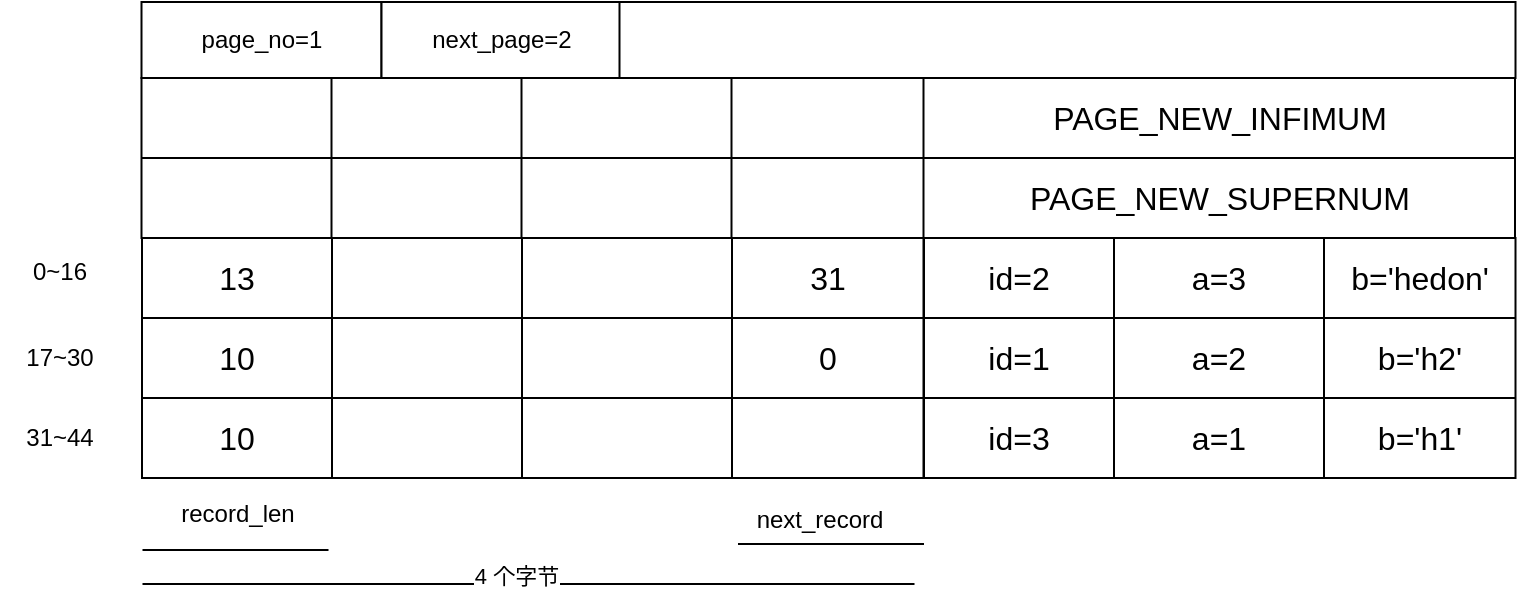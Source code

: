 <mxfile version="26.1.0">
  <diagram name="第 1 页" id="FD6YtBpQLk_s58ASthhO">
    <mxGraphModel dx="1480" dy="684" grid="0" gridSize="10" guides="1" tooltips="1" connect="1" arrows="1" fold="1" page="0" pageScale="1" pageWidth="827" pageHeight="1169" math="0" shadow="0">
      <root>
        <mxCell id="0" />
        <mxCell id="1" parent="0" />
        <mxCell id="6RJJHpAj4XGMG_zFkrAq-14" value="" style="shape=table;startSize=0;container=1;collapsible=0;childLayout=tableLayout;fontSize=16;" vertex="1" parent="1">
          <mxGeometry x="230" y="229" width="295.75" height="120" as="geometry" />
        </mxCell>
        <mxCell id="6RJJHpAj4XGMG_zFkrAq-15" value="" style="shape=tableRow;horizontal=0;startSize=0;swimlaneHead=0;swimlaneBody=0;strokeColor=inherit;top=0;left=0;bottom=0;right=0;collapsible=0;dropTarget=0;fillColor=none;points=[[0,0.5],[1,0.5]];portConstraint=eastwest;fontSize=16;" vertex="1" parent="6RJJHpAj4XGMG_zFkrAq-14">
          <mxGeometry width="295.75" height="40" as="geometry" />
        </mxCell>
        <mxCell id="6RJJHpAj4XGMG_zFkrAq-16" value="id=2" style="shape=partialRectangle;html=1;whiteSpace=wrap;connectable=0;strokeColor=inherit;overflow=hidden;fillColor=none;top=0;left=0;bottom=0;right=0;pointerEvents=1;fontSize=16;" vertex="1" parent="6RJJHpAj4XGMG_zFkrAq-15">
          <mxGeometry width="95" height="40" as="geometry">
            <mxRectangle width="95" height="40" as="alternateBounds" />
          </mxGeometry>
        </mxCell>
        <mxCell id="6RJJHpAj4XGMG_zFkrAq-17" value="a=3" style="shape=partialRectangle;html=1;whiteSpace=wrap;connectable=0;strokeColor=inherit;overflow=hidden;fillColor=none;top=0;left=0;bottom=0;right=0;pointerEvents=1;fontSize=16;" vertex="1" parent="6RJJHpAj4XGMG_zFkrAq-15">
          <mxGeometry x="95" width="105" height="40" as="geometry">
            <mxRectangle width="105" height="40" as="alternateBounds" />
          </mxGeometry>
        </mxCell>
        <mxCell id="6RJJHpAj4XGMG_zFkrAq-18" value="b=&#39;hedon&#39;" style="shape=partialRectangle;html=1;whiteSpace=wrap;connectable=0;strokeColor=inherit;overflow=hidden;fillColor=none;top=0;left=0;bottom=0;right=0;pointerEvents=1;fontSize=16;" vertex="1" parent="6RJJHpAj4XGMG_zFkrAq-15">
          <mxGeometry x="200" width="96" height="40" as="geometry">
            <mxRectangle width="96" height="40" as="alternateBounds" />
          </mxGeometry>
        </mxCell>
        <mxCell id="6RJJHpAj4XGMG_zFkrAq-19" value="" style="shape=tableRow;horizontal=0;startSize=0;swimlaneHead=0;swimlaneBody=0;strokeColor=inherit;top=0;left=0;bottom=0;right=0;collapsible=0;dropTarget=0;fillColor=none;points=[[0,0.5],[1,0.5]];portConstraint=eastwest;fontSize=16;" vertex="1" parent="6RJJHpAj4XGMG_zFkrAq-14">
          <mxGeometry y="40" width="295.75" height="40" as="geometry" />
        </mxCell>
        <mxCell id="6RJJHpAj4XGMG_zFkrAq-20" value="id=1" style="shape=partialRectangle;html=1;whiteSpace=wrap;connectable=0;strokeColor=inherit;overflow=hidden;fillColor=none;top=0;left=0;bottom=0;right=0;pointerEvents=1;fontSize=16;" vertex="1" parent="6RJJHpAj4XGMG_zFkrAq-19">
          <mxGeometry width="95" height="40" as="geometry">
            <mxRectangle width="95" height="40" as="alternateBounds" />
          </mxGeometry>
        </mxCell>
        <mxCell id="6RJJHpAj4XGMG_zFkrAq-21" value="a=2" style="shape=partialRectangle;html=1;whiteSpace=wrap;connectable=0;strokeColor=inherit;overflow=hidden;fillColor=none;top=0;left=0;bottom=0;right=0;pointerEvents=1;fontSize=16;" vertex="1" parent="6RJJHpAj4XGMG_zFkrAq-19">
          <mxGeometry x="95" width="105" height="40" as="geometry">
            <mxRectangle width="105" height="40" as="alternateBounds" />
          </mxGeometry>
        </mxCell>
        <mxCell id="6RJJHpAj4XGMG_zFkrAq-22" value="b=&#39;h2&#39;" style="shape=partialRectangle;html=1;whiteSpace=wrap;connectable=0;strokeColor=inherit;overflow=hidden;fillColor=none;top=0;left=0;bottom=0;right=0;pointerEvents=1;fontSize=16;" vertex="1" parent="6RJJHpAj4XGMG_zFkrAq-19">
          <mxGeometry x="200" width="96" height="40" as="geometry">
            <mxRectangle width="96" height="40" as="alternateBounds" />
          </mxGeometry>
        </mxCell>
        <mxCell id="6RJJHpAj4XGMG_zFkrAq-23" value="" style="shape=tableRow;horizontal=0;startSize=0;swimlaneHead=0;swimlaneBody=0;strokeColor=inherit;top=0;left=0;bottom=0;right=0;collapsible=0;dropTarget=0;fillColor=none;points=[[0,0.5],[1,0.5]];portConstraint=eastwest;fontSize=16;" vertex="1" parent="6RJJHpAj4XGMG_zFkrAq-14">
          <mxGeometry y="80" width="295.75" height="40" as="geometry" />
        </mxCell>
        <mxCell id="6RJJHpAj4XGMG_zFkrAq-24" value="id=3" style="shape=partialRectangle;html=1;whiteSpace=wrap;connectable=0;strokeColor=inherit;overflow=hidden;fillColor=none;top=0;left=0;bottom=0;right=0;pointerEvents=1;fontSize=16;" vertex="1" parent="6RJJHpAj4XGMG_zFkrAq-23">
          <mxGeometry width="95" height="40" as="geometry">
            <mxRectangle width="95" height="40" as="alternateBounds" />
          </mxGeometry>
        </mxCell>
        <mxCell id="6RJJHpAj4XGMG_zFkrAq-25" value="a=1" style="shape=partialRectangle;html=1;whiteSpace=wrap;connectable=0;strokeColor=inherit;overflow=hidden;fillColor=none;top=0;left=0;bottom=0;right=0;pointerEvents=1;fontSize=16;" vertex="1" parent="6RJJHpAj4XGMG_zFkrAq-23">
          <mxGeometry x="95" width="105" height="40" as="geometry">
            <mxRectangle width="105" height="40" as="alternateBounds" />
          </mxGeometry>
        </mxCell>
        <mxCell id="6RJJHpAj4XGMG_zFkrAq-26" value="b=&#39;h1&#39;" style="shape=partialRectangle;html=1;whiteSpace=wrap;connectable=0;strokeColor=inherit;overflow=hidden;fillColor=none;top=0;left=0;bottom=0;right=0;pointerEvents=1;fontSize=16;" vertex="1" parent="6RJJHpAj4XGMG_zFkrAq-23">
          <mxGeometry x="200" width="96" height="40" as="geometry">
            <mxRectangle width="96" height="40" as="alternateBounds" />
          </mxGeometry>
        </mxCell>
        <mxCell id="6RJJHpAj4XGMG_zFkrAq-72" value="" style="shape=table;startSize=0;container=1;collapsible=0;childLayout=tableLayout;fontSize=16;" vertex="1" parent="1">
          <mxGeometry x="-161" y="229" width="390.75" height="120" as="geometry" />
        </mxCell>
        <mxCell id="6RJJHpAj4XGMG_zFkrAq-73" value="" style="shape=tableRow;horizontal=0;startSize=0;swimlaneHead=0;swimlaneBody=0;strokeColor=inherit;top=0;left=0;bottom=0;right=0;collapsible=0;dropTarget=0;fillColor=none;points=[[0,0.5],[1,0.5]];portConstraint=eastwest;fontSize=16;" vertex="1" parent="6RJJHpAj4XGMG_zFkrAq-72">
          <mxGeometry width="390.75" height="40" as="geometry" />
        </mxCell>
        <mxCell id="6RJJHpAj4XGMG_zFkrAq-95" value="13" style="shape=partialRectangle;html=1;whiteSpace=wrap;connectable=0;strokeColor=inherit;overflow=hidden;fillColor=none;top=0;left=0;bottom=0;right=0;pointerEvents=1;fontSize=16;" vertex="1" parent="6RJJHpAj4XGMG_zFkrAq-73">
          <mxGeometry width="95" height="40" as="geometry">
            <mxRectangle width="95" height="40" as="alternateBounds" />
          </mxGeometry>
        </mxCell>
        <mxCell id="6RJJHpAj4XGMG_zFkrAq-74" value="" style="shape=partialRectangle;html=1;whiteSpace=wrap;connectable=0;strokeColor=inherit;overflow=hidden;fillColor=none;top=0;left=0;bottom=0;right=0;pointerEvents=1;fontSize=16;" vertex="1" parent="6RJJHpAj4XGMG_zFkrAq-73">
          <mxGeometry x="95" width="95" height="40" as="geometry">
            <mxRectangle width="95" height="40" as="alternateBounds" />
          </mxGeometry>
        </mxCell>
        <mxCell id="6RJJHpAj4XGMG_zFkrAq-75" value="" style="shape=partialRectangle;html=1;whiteSpace=wrap;connectable=0;strokeColor=inherit;overflow=hidden;fillColor=none;top=0;left=0;bottom=0;right=0;pointerEvents=1;fontSize=16;" vertex="1" parent="6RJJHpAj4XGMG_zFkrAq-73">
          <mxGeometry x="190" width="105" height="40" as="geometry">
            <mxRectangle width="105" height="40" as="alternateBounds" />
          </mxGeometry>
        </mxCell>
        <mxCell id="6RJJHpAj4XGMG_zFkrAq-76" value="31" style="shape=partialRectangle;html=1;whiteSpace=wrap;connectable=0;strokeColor=inherit;overflow=hidden;fillColor=none;top=0;left=0;bottom=0;right=0;pointerEvents=1;fontSize=16;" vertex="1" parent="6RJJHpAj4XGMG_zFkrAq-73">
          <mxGeometry x="295" width="96" height="40" as="geometry">
            <mxRectangle width="96" height="40" as="alternateBounds" />
          </mxGeometry>
        </mxCell>
        <mxCell id="6RJJHpAj4XGMG_zFkrAq-77" value="" style="shape=tableRow;horizontal=0;startSize=0;swimlaneHead=0;swimlaneBody=0;strokeColor=inherit;top=0;left=0;bottom=0;right=0;collapsible=0;dropTarget=0;fillColor=none;points=[[0,0.5],[1,0.5]];portConstraint=eastwest;fontSize=16;" vertex="1" parent="6RJJHpAj4XGMG_zFkrAq-72">
          <mxGeometry y="40" width="390.75" height="40" as="geometry" />
        </mxCell>
        <mxCell id="6RJJHpAj4XGMG_zFkrAq-96" value="10" style="shape=partialRectangle;html=1;whiteSpace=wrap;connectable=0;strokeColor=inherit;overflow=hidden;fillColor=none;top=0;left=0;bottom=0;right=0;pointerEvents=1;fontSize=16;" vertex="1" parent="6RJJHpAj4XGMG_zFkrAq-77">
          <mxGeometry width="95" height="40" as="geometry">
            <mxRectangle width="95" height="40" as="alternateBounds" />
          </mxGeometry>
        </mxCell>
        <mxCell id="6RJJHpAj4XGMG_zFkrAq-78" value="" style="shape=partialRectangle;html=1;whiteSpace=wrap;connectable=0;strokeColor=inherit;overflow=hidden;fillColor=none;top=0;left=0;bottom=0;right=0;pointerEvents=1;fontSize=16;" vertex="1" parent="6RJJHpAj4XGMG_zFkrAq-77">
          <mxGeometry x="95" width="95" height="40" as="geometry">
            <mxRectangle width="95" height="40" as="alternateBounds" />
          </mxGeometry>
        </mxCell>
        <mxCell id="6RJJHpAj4XGMG_zFkrAq-79" value="" style="shape=partialRectangle;html=1;whiteSpace=wrap;connectable=0;strokeColor=inherit;overflow=hidden;fillColor=none;top=0;left=0;bottom=0;right=0;pointerEvents=1;fontSize=16;" vertex="1" parent="6RJJHpAj4XGMG_zFkrAq-77">
          <mxGeometry x="190" width="105" height="40" as="geometry">
            <mxRectangle width="105" height="40" as="alternateBounds" />
          </mxGeometry>
        </mxCell>
        <mxCell id="6RJJHpAj4XGMG_zFkrAq-80" value="0" style="shape=partialRectangle;html=1;whiteSpace=wrap;connectable=0;strokeColor=inherit;overflow=hidden;fillColor=none;top=0;left=0;bottom=0;right=0;pointerEvents=1;fontSize=16;" vertex="1" parent="6RJJHpAj4XGMG_zFkrAq-77">
          <mxGeometry x="295" width="96" height="40" as="geometry">
            <mxRectangle width="96" height="40" as="alternateBounds" />
          </mxGeometry>
        </mxCell>
        <mxCell id="6RJJHpAj4XGMG_zFkrAq-81" value="" style="shape=tableRow;horizontal=0;startSize=0;swimlaneHead=0;swimlaneBody=0;strokeColor=inherit;top=0;left=0;bottom=0;right=0;collapsible=0;dropTarget=0;fillColor=none;points=[[0,0.5],[1,0.5]];portConstraint=eastwest;fontSize=16;" vertex="1" parent="6RJJHpAj4XGMG_zFkrAq-72">
          <mxGeometry y="80" width="390.75" height="40" as="geometry" />
        </mxCell>
        <mxCell id="6RJJHpAj4XGMG_zFkrAq-97" value="10" style="shape=partialRectangle;html=1;whiteSpace=wrap;connectable=0;strokeColor=inherit;overflow=hidden;fillColor=none;top=0;left=0;bottom=0;right=0;pointerEvents=1;fontSize=16;" vertex="1" parent="6RJJHpAj4XGMG_zFkrAq-81">
          <mxGeometry width="95" height="40" as="geometry">
            <mxRectangle width="95" height="40" as="alternateBounds" />
          </mxGeometry>
        </mxCell>
        <mxCell id="6RJJHpAj4XGMG_zFkrAq-82" value="" style="shape=partialRectangle;html=1;whiteSpace=wrap;connectable=0;strokeColor=inherit;overflow=hidden;fillColor=none;top=0;left=0;bottom=0;right=0;pointerEvents=1;fontSize=16;" vertex="1" parent="6RJJHpAj4XGMG_zFkrAq-81">
          <mxGeometry x="95" width="95" height="40" as="geometry">
            <mxRectangle width="95" height="40" as="alternateBounds" />
          </mxGeometry>
        </mxCell>
        <mxCell id="6RJJHpAj4XGMG_zFkrAq-83" value="" style="shape=partialRectangle;html=1;whiteSpace=wrap;connectable=0;strokeColor=inherit;overflow=hidden;fillColor=none;top=0;left=0;bottom=0;right=0;pointerEvents=1;fontSize=16;" vertex="1" parent="6RJJHpAj4XGMG_zFkrAq-81">
          <mxGeometry x="190" width="105" height="40" as="geometry">
            <mxRectangle width="105" height="40" as="alternateBounds" />
          </mxGeometry>
        </mxCell>
        <mxCell id="6RJJHpAj4XGMG_zFkrAq-84" value="" style="shape=partialRectangle;html=1;whiteSpace=wrap;connectable=0;strokeColor=inherit;overflow=hidden;fillColor=none;top=0;left=0;bottom=0;right=0;pointerEvents=1;fontSize=16;" vertex="1" parent="6RJJHpAj4XGMG_zFkrAq-81">
          <mxGeometry x="295" width="96" height="40" as="geometry">
            <mxRectangle width="96" height="40" as="alternateBounds" />
          </mxGeometry>
        </mxCell>
        <mxCell id="6RJJHpAj4XGMG_zFkrAq-98" value="record_len" style="text;html=1;align=center;verticalAlign=middle;whiteSpace=wrap;rounded=0;" vertex="1" parent="1">
          <mxGeometry x="-142.75" y="352" width="60" height="30" as="geometry" />
        </mxCell>
        <mxCell id="6RJJHpAj4XGMG_zFkrAq-100" value="" style="endArrow=none;html=1;rounded=0;" edge="1" parent="1">
          <mxGeometry width="50" height="50" relative="1" as="geometry">
            <mxPoint x="-160.75" y="402" as="sourcePoint" />
            <mxPoint x="225.25" y="402" as="targetPoint" />
          </mxGeometry>
        </mxCell>
        <mxCell id="6RJJHpAj4XGMG_zFkrAq-103" value="4 个字节" style="edgeLabel;html=1;align=center;verticalAlign=middle;resizable=0;points=[];" vertex="1" connectable="0" parent="6RJJHpAj4XGMG_zFkrAq-100">
          <mxGeometry x="-0.036" y="4" relative="1" as="geometry">
            <mxPoint as="offset" />
          </mxGeometry>
        </mxCell>
        <mxCell id="6RJJHpAj4XGMG_zFkrAq-104" value="" style="endArrow=none;html=1;rounded=0;" edge="1" parent="1">
          <mxGeometry width="50" height="50" relative="1" as="geometry">
            <mxPoint x="-160.75" y="385" as="sourcePoint" />
            <mxPoint x="-67.75" y="385" as="targetPoint" />
          </mxGeometry>
        </mxCell>
        <mxCell id="6RJJHpAj4XGMG_zFkrAq-105" value="0~16" style="text;html=1;align=center;verticalAlign=middle;whiteSpace=wrap;rounded=0;" vertex="1" parent="1">
          <mxGeometry x="-232" y="231" width="60" height="30" as="geometry" />
        </mxCell>
        <mxCell id="6RJJHpAj4XGMG_zFkrAq-106" value="17~30" style="text;html=1;align=center;verticalAlign=middle;whiteSpace=wrap;rounded=0;" vertex="1" parent="1">
          <mxGeometry x="-232" y="274" width="60" height="30" as="geometry" />
        </mxCell>
        <mxCell id="6RJJHpAj4XGMG_zFkrAq-107" value="31~44" style="text;html=1;align=center;verticalAlign=middle;whiteSpace=wrap;rounded=0;" vertex="1" parent="1">
          <mxGeometry x="-232" y="314" width="60" height="30" as="geometry" />
        </mxCell>
        <mxCell id="6RJJHpAj4XGMG_zFkrAq-108" value="next_record" style="text;html=1;align=center;verticalAlign=middle;whiteSpace=wrap;rounded=0;" vertex="1" parent="1">
          <mxGeometry x="148.25" y="355" width="60" height="30" as="geometry" />
        </mxCell>
        <mxCell id="6RJJHpAj4XGMG_zFkrAq-109" value="" style="endArrow=none;html=1;rounded=0;" edge="1" parent="1">
          <mxGeometry width="50" height="50" relative="1" as="geometry">
            <mxPoint x="137" y="382" as="sourcePoint" />
            <mxPoint x="230" y="382" as="targetPoint" />
          </mxGeometry>
        </mxCell>
        <mxCell id="6RJJHpAj4XGMG_zFkrAq-110" value="page_no=1" style="rounded=0;whiteSpace=wrap;html=1;" vertex="1" parent="1">
          <mxGeometry x="-161.25" y="111" width="120" height="38" as="geometry" />
        </mxCell>
        <mxCell id="6RJJHpAj4XGMG_zFkrAq-111" value="next_page=2" style="rounded=0;whiteSpace=wrap;html=1;" vertex="1" parent="1">
          <mxGeometry x="-41.25" y="111" width="120" height="38" as="geometry" />
        </mxCell>
        <mxCell id="6RJJHpAj4XGMG_zFkrAq-112" value="" style="rounded=0;whiteSpace=wrap;html=1;" vertex="1" parent="1">
          <mxGeometry x="77.75" y="111" width="448" height="38" as="geometry" />
        </mxCell>
        <mxCell id="6RJJHpAj4XGMG_zFkrAq-143" value="" style="shape=table;startSize=0;container=1;collapsible=0;childLayout=tableLayout;fontSize=16;" vertex="1" parent="1">
          <mxGeometry x="-161.25" y="149" width="686.75" height="80" as="geometry" />
        </mxCell>
        <mxCell id="6RJJHpAj4XGMG_zFkrAq-144" value="" style="shape=tableRow;horizontal=0;startSize=0;swimlaneHead=0;swimlaneBody=0;strokeColor=inherit;top=0;left=0;bottom=0;right=0;collapsible=0;dropTarget=0;fillColor=none;points=[[0,0.5],[1,0.5]];portConstraint=eastwest;fontSize=16;" vertex="1" parent="6RJJHpAj4XGMG_zFkrAq-143">
          <mxGeometry width="686.75" height="40" as="geometry" />
        </mxCell>
        <mxCell id="6RJJHpAj4XGMG_zFkrAq-145" value="" style="shape=partialRectangle;html=1;whiteSpace=wrap;connectable=0;strokeColor=inherit;overflow=hidden;fillColor=none;top=0;left=0;bottom=0;right=0;pointerEvents=1;fontSize=16;" vertex="1" parent="6RJJHpAj4XGMG_zFkrAq-144">
          <mxGeometry width="95" height="40" as="geometry">
            <mxRectangle width="95" height="40" as="alternateBounds" />
          </mxGeometry>
        </mxCell>
        <mxCell id="6RJJHpAj4XGMG_zFkrAq-146" value="" style="shape=partialRectangle;html=1;whiteSpace=wrap;connectable=0;strokeColor=inherit;overflow=hidden;fillColor=none;top=0;left=0;bottom=0;right=0;pointerEvents=1;fontSize=16;" vertex="1" parent="6RJJHpAj4XGMG_zFkrAq-144">
          <mxGeometry x="95" width="95" height="40" as="geometry">
            <mxRectangle width="95" height="40" as="alternateBounds" />
          </mxGeometry>
        </mxCell>
        <mxCell id="6RJJHpAj4XGMG_zFkrAq-147" value="" style="shape=partialRectangle;html=1;whiteSpace=wrap;connectable=0;strokeColor=inherit;overflow=hidden;fillColor=none;top=0;left=0;bottom=0;right=0;pointerEvents=1;fontSize=16;" vertex="1" parent="6RJJHpAj4XGMG_zFkrAq-144">
          <mxGeometry x="190" width="105" height="40" as="geometry">
            <mxRectangle width="105" height="40" as="alternateBounds" />
          </mxGeometry>
        </mxCell>
        <mxCell id="6RJJHpAj4XGMG_zFkrAq-148" value="" style="shape=partialRectangle;html=1;whiteSpace=wrap;connectable=0;strokeColor=inherit;overflow=hidden;fillColor=none;top=0;left=0;bottom=0;right=0;pointerEvents=1;fontSize=16;" vertex="1" parent="6RJJHpAj4XGMG_zFkrAq-144">
          <mxGeometry x="295" width="96" height="40" as="geometry">
            <mxRectangle width="96" height="40" as="alternateBounds" />
          </mxGeometry>
        </mxCell>
        <mxCell id="6RJJHpAj4XGMG_zFkrAq-159" value="PAGE_NEW_INFIMUM" style="shape=partialRectangle;html=1;whiteSpace=wrap;connectable=0;strokeColor=inherit;overflow=hidden;fillColor=none;top=0;left=0;bottom=0;right=0;pointerEvents=1;fontSize=16;rowspan=1;colspan=3;" vertex="1" parent="6RJJHpAj4XGMG_zFkrAq-144">
          <mxGeometry x="391" width="296" height="40" as="geometry">
            <mxRectangle width="95" height="40" as="alternateBounds" />
          </mxGeometry>
        </mxCell>
        <mxCell id="6RJJHpAj4XGMG_zFkrAq-161" style="shape=partialRectangle;html=1;whiteSpace=wrap;connectable=0;strokeColor=inherit;overflow=hidden;fillColor=none;top=0;left=0;bottom=0;right=0;pointerEvents=1;fontSize=16;" vertex="1" visible="0" parent="6RJJHpAj4XGMG_zFkrAq-144">
          <mxGeometry x="486" width="106" height="40" as="geometry">
            <mxRectangle width="106" height="40" as="alternateBounds" />
          </mxGeometry>
        </mxCell>
        <mxCell id="6RJJHpAj4XGMG_zFkrAq-163" style="shape=partialRectangle;html=1;whiteSpace=wrap;connectable=0;strokeColor=inherit;overflow=hidden;fillColor=none;top=0;left=0;bottom=0;right=0;pointerEvents=1;fontSize=16;" vertex="1" visible="0" parent="6RJJHpAj4XGMG_zFkrAq-144">
          <mxGeometry x="592" width="95" height="40" as="geometry">
            <mxRectangle width="95" height="40" as="alternateBounds" />
          </mxGeometry>
        </mxCell>
        <mxCell id="6RJJHpAj4XGMG_zFkrAq-149" value="" style="shape=tableRow;horizontal=0;startSize=0;swimlaneHead=0;swimlaneBody=0;strokeColor=inherit;top=0;left=0;bottom=0;right=0;collapsible=0;dropTarget=0;fillColor=none;points=[[0,0.5],[1,0.5]];portConstraint=eastwest;fontSize=16;" vertex="1" parent="6RJJHpAj4XGMG_zFkrAq-143">
          <mxGeometry y="40" width="686.75" height="40" as="geometry" />
        </mxCell>
        <mxCell id="6RJJHpAj4XGMG_zFkrAq-150" value="" style="shape=partialRectangle;html=1;whiteSpace=wrap;connectable=0;strokeColor=inherit;overflow=hidden;fillColor=none;top=0;left=0;bottom=0;right=0;pointerEvents=1;fontSize=16;" vertex="1" parent="6RJJHpAj4XGMG_zFkrAq-149">
          <mxGeometry width="95" height="40" as="geometry">
            <mxRectangle width="95" height="40" as="alternateBounds" />
          </mxGeometry>
        </mxCell>
        <mxCell id="6RJJHpAj4XGMG_zFkrAq-151" value="" style="shape=partialRectangle;html=1;whiteSpace=wrap;connectable=0;strokeColor=inherit;overflow=hidden;fillColor=none;top=0;left=0;bottom=0;right=0;pointerEvents=1;fontSize=16;" vertex="1" parent="6RJJHpAj4XGMG_zFkrAq-149">
          <mxGeometry x="95" width="95" height="40" as="geometry">
            <mxRectangle width="95" height="40" as="alternateBounds" />
          </mxGeometry>
        </mxCell>
        <mxCell id="6RJJHpAj4XGMG_zFkrAq-152" value="" style="shape=partialRectangle;html=1;whiteSpace=wrap;connectable=0;strokeColor=inherit;overflow=hidden;fillColor=none;top=0;left=0;bottom=0;right=0;pointerEvents=1;fontSize=16;" vertex="1" parent="6RJJHpAj4XGMG_zFkrAq-149">
          <mxGeometry x="190" width="105" height="40" as="geometry">
            <mxRectangle width="105" height="40" as="alternateBounds" />
          </mxGeometry>
        </mxCell>
        <mxCell id="6RJJHpAj4XGMG_zFkrAq-153" value="" style="shape=partialRectangle;html=1;whiteSpace=wrap;connectable=0;strokeColor=inherit;overflow=hidden;fillColor=none;top=0;left=0;bottom=0;right=0;pointerEvents=1;fontSize=16;" vertex="1" parent="6RJJHpAj4XGMG_zFkrAq-149">
          <mxGeometry x="295" width="96" height="40" as="geometry">
            <mxRectangle width="96" height="40" as="alternateBounds" />
          </mxGeometry>
        </mxCell>
        <mxCell id="6RJJHpAj4XGMG_zFkrAq-160" value="PAGE_NEW_SUPERNUM" style="shape=partialRectangle;html=1;whiteSpace=wrap;connectable=0;strokeColor=inherit;overflow=hidden;fillColor=none;top=0;left=0;bottom=0;right=0;pointerEvents=1;fontSize=16;rowspan=1;colspan=3;" vertex="1" parent="6RJJHpAj4XGMG_zFkrAq-149">
          <mxGeometry x="391" width="296" height="40" as="geometry">
            <mxRectangle width="95" height="40" as="alternateBounds" />
          </mxGeometry>
        </mxCell>
        <mxCell id="6RJJHpAj4XGMG_zFkrAq-162" style="shape=partialRectangle;html=1;whiteSpace=wrap;connectable=0;strokeColor=inherit;overflow=hidden;fillColor=none;top=0;left=0;bottom=0;right=0;pointerEvents=1;fontSize=16;" vertex="1" visible="0" parent="6RJJHpAj4XGMG_zFkrAq-149">
          <mxGeometry x="486" width="106" height="40" as="geometry">
            <mxRectangle width="106" height="40" as="alternateBounds" />
          </mxGeometry>
        </mxCell>
        <mxCell id="6RJJHpAj4XGMG_zFkrAq-164" style="shape=partialRectangle;html=1;whiteSpace=wrap;connectable=0;strokeColor=inherit;overflow=hidden;fillColor=none;top=0;left=0;bottom=0;right=0;pointerEvents=1;fontSize=16;" vertex="1" visible="0" parent="6RJJHpAj4XGMG_zFkrAq-149">
          <mxGeometry x="592" width="95" height="40" as="geometry">
            <mxRectangle width="95" height="40" as="alternateBounds" />
          </mxGeometry>
        </mxCell>
      </root>
    </mxGraphModel>
  </diagram>
</mxfile>
